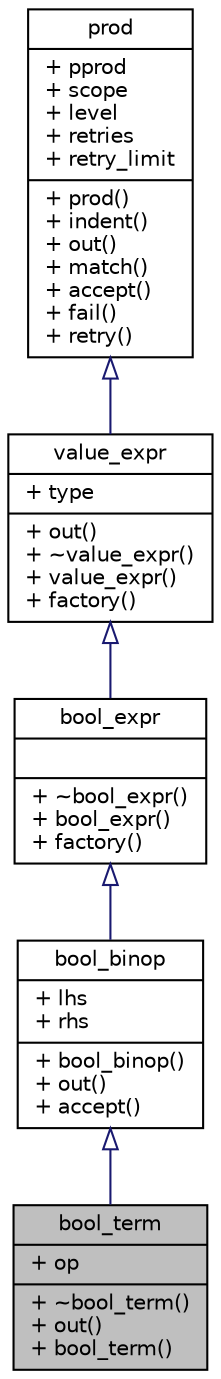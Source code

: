 digraph "bool_term"
{
 // LATEX_PDF_SIZE
  edge [fontname="Helvetica",fontsize="10",labelfontname="Helvetica",labelfontsize="10"];
  node [fontname="Helvetica",fontsize="10",shape=record];
  Node1 [label="{bool_term\n|+ op\l|+ ~bool_term()\l+ out()\l+ bool_term()\l}",height=0.2,width=0.4,color="black", fillcolor="grey75", style="filled", fontcolor="black",tooltip=" "];
  Node2 -> Node1 [dir="back",color="midnightblue",fontsize="10",style="solid",arrowtail="onormal",fontname="Helvetica"];
  Node2 [label="{bool_binop\n|+ lhs\l+ rhs\l|+ bool_binop()\l+ out()\l+ accept()\l}",height=0.2,width=0.4,color="black", fillcolor="white", style="filled",URL="$structbool__binop.html",tooltip=" "];
  Node3 -> Node2 [dir="back",color="midnightblue",fontsize="10",style="solid",arrowtail="onormal",fontname="Helvetica"];
  Node3 [label="{bool_expr\n||+ ~bool_expr()\l+ bool_expr()\l+ factory()\l}",height=0.2,width=0.4,color="black", fillcolor="white", style="filled",URL="$structbool__expr.html",tooltip=" "];
  Node4 -> Node3 [dir="back",color="midnightblue",fontsize="10",style="solid",arrowtail="onormal",fontname="Helvetica"];
  Node4 [label="{value_expr\n|+ type\l|+ out()\l+ ~value_expr()\l+ value_expr()\l+ factory()\l}",height=0.2,width=0.4,color="black", fillcolor="white", style="filled",URL="$structvalue__expr.html",tooltip=" "];
  Node5 -> Node4 [dir="back",color="midnightblue",fontsize="10",style="solid",arrowtail="onormal",fontname="Helvetica"];
  Node5 [label="{prod\n|+ pprod\l+ scope\l+ level\l+ retries\l+ retry_limit\l|+ prod()\l+ indent()\l+ out()\l+ match()\l+ accept()\l+ fail()\l+ retry()\l}",height=0.2,width=0.4,color="black", fillcolor="white", style="filled",URL="$structprod.html",tooltip="Base class for AST nodes."];
}
